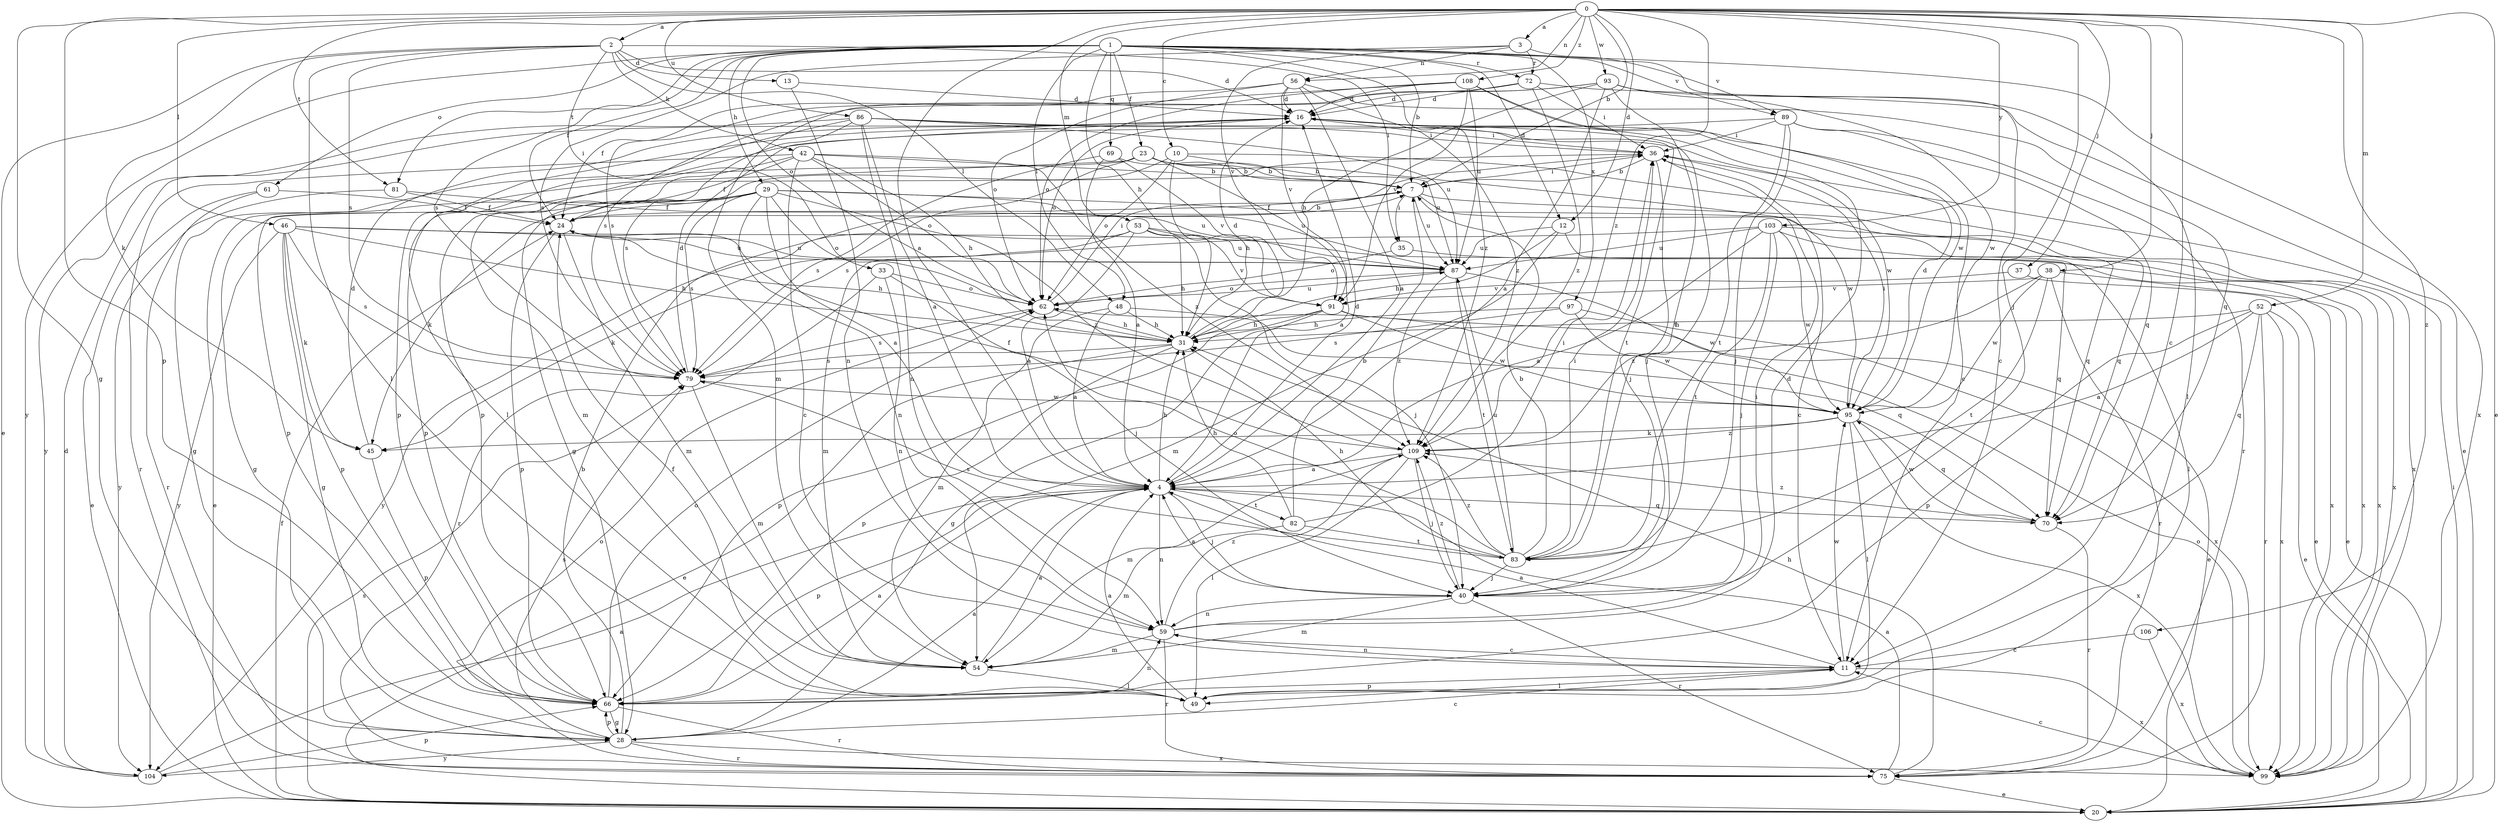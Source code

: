 strict digraph  {
0;
1;
2;
3;
4;
7;
10;
11;
12;
13;
16;
20;
23;
24;
28;
29;
31;
33;
35;
36;
37;
38;
40;
42;
45;
46;
48;
49;
52;
53;
54;
56;
59;
61;
62;
66;
69;
70;
72;
75;
79;
81;
82;
83;
86;
87;
89;
91;
93;
95;
97;
99;
103;
104;
106;
108;
109;
0 -> 2  [label=a];
0 -> 3  [label=a];
0 -> 4  [label=a];
0 -> 7  [label=b];
0 -> 10  [label=c];
0 -> 11  [label=c];
0 -> 12  [label=d];
0 -> 20  [label=e];
0 -> 28  [label=g];
0 -> 37  [label=j];
0 -> 38  [label=j];
0 -> 40  [label=j];
0 -> 46  [label=l];
0 -> 52  [label=m];
0 -> 53  [label=m];
0 -> 56  [label=n];
0 -> 66  [label=p];
0 -> 81  [label=t];
0 -> 86  [label=u];
0 -> 93  [label=w];
0 -> 103  [label=y];
0 -> 106  [label=z];
0 -> 108  [label=z];
0 -> 109  [label=z];
1 -> 7  [label=b];
1 -> 11  [label=c];
1 -> 12  [label=d];
1 -> 23  [label=f];
1 -> 24  [label=f];
1 -> 29  [label=h];
1 -> 31  [label=h];
1 -> 48  [label=l];
1 -> 61  [label=o];
1 -> 62  [label=o];
1 -> 69  [label=q];
1 -> 72  [label=r];
1 -> 79  [label=s];
1 -> 81  [label=t];
1 -> 89  [label=v];
1 -> 97  [label=x];
1 -> 99  [label=x];
1 -> 104  [label=y];
1 -> 109  [label=z];
2 -> 13  [label=d];
2 -> 16  [label=d];
2 -> 20  [label=e];
2 -> 33  [label=i];
2 -> 35  [label=i];
2 -> 42  [label=k];
2 -> 45  [label=k];
2 -> 48  [label=l];
2 -> 49  [label=l];
2 -> 79  [label=s];
3 -> 56  [label=n];
3 -> 72  [label=r];
3 -> 79  [label=s];
3 -> 89  [label=v];
3 -> 91  [label=v];
4 -> 16  [label=d];
4 -> 31  [label=h];
4 -> 40  [label=j];
4 -> 59  [label=n];
4 -> 66  [label=p];
4 -> 70  [label=q];
4 -> 82  [label=t];
7 -> 24  [label=f];
7 -> 35  [label=i];
7 -> 36  [label=i];
7 -> 70  [label=q];
7 -> 87  [label=u];
7 -> 99  [label=x];
10 -> 7  [label=b];
10 -> 28  [label=g];
10 -> 31  [label=h];
10 -> 62  [label=o];
10 -> 99  [label=x];
11 -> 4  [label=a];
11 -> 49  [label=l];
11 -> 59  [label=n];
11 -> 66  [label=p];
11 -> 95  [label=w];
11 -> 99  [label=x];
12 -> 31  [label=h];
12 -> 54  [label=m];
12 -> 70  [label=q];
12 -> 87  [label=u];
13 -> 16  [label=d];
13 -> 59  [label=n];
16 -> 36  [label=i];
16 -> 40  [label=j];
16 -> 62  [label=o];
16 -> 66  [label=p];
16 -> 83  [label=t];
20 -> 24  [label=f];
20 -> 36  [label=i];
20 -> 79  [label=s];
23 -> 4  [label=a];
23 -> 7  [label=b];
23 -> 28  [label=g];
23 -> 66  [label=p];
23 -> 79  [label=s];
23 -> 87  [label=u];
23 -> 95  [label=w];
24 -> 7  [label=b];
24 -> 31  [label=h];
24 -> 54  [label=m];
24 -> 66  [label=p];
24 -> 87  [label=u];
28 -> 4  [label=a];
28 -> 7  [label=b];
28 -> 11  [label=c];
28 -> 66  [label=p];
28 -> 75  [label=r];
28 -> 79  [label=s];
28 -> 99  [label=x];
28 -> 104  [label=y];
29 -> 4  [label=a];
29 -> 20  [label=e];
29 -> 24  [label=f];
29 -> 28  [label=g];
29 -> 45  [label=k];
29 -> 59  [label=n];
29 -> 62  [label=o];
29 -> 70  [label=q];
29 -> 79  [label=s];
29 -> 87  [label=u];
29 -> 109  [label=z];
31 -> 16  [label=d];
31 -> 20  [label=e];
31 -> 66  [label=p];
31 -> 79  [label=s];
33 -> 40  [label=j];
33 -> 59  [label=n];
33 -> 62  [label=o];
33 -> 75  [label=r];
35 -> 62  [label=o];
35 -> 99  [label=x];
36 -> 7  [label=b];
36 -> 11  [label=c];
36 -> 40  [label=j];
36 -> 66  [label=p];
37 -> 20  [label=e];
37 -> 91  [label=v];
38 -> 20  [label=e];
38 -> 75  [label=r];
38 -> 83  [label=t];
38 -> 91  [label=v];
38 -> 95  [label=w];
38 -> 109  [label=z];
40 -> 4  [label=a];
40 -> 54  [label=m];
40 -> 59  [label=n];
40 -> 75  [label=r];
40 -> 109  [label=z];
42 -> 7  [label=b];
42 -> 11  [label=c];
42 -> 24  [label=f];
42 -> 31  [label=h];
42 -> 54  [label=m];
42 -> 62  [label=o];
42 -> 75  [label=r];
42 -> 109  [label=z];
45 -> 16  [label=d];
45 -> 66  [label=p];
46 -> 28  [label=g];
46 -> 31  [label=h];
46 -> 45  [label=k];
46 -> 66  [label=p];
46 -> 79  [label=s];
46 -> 87  [label=u];
46 -> 99  [label=x];
46 -> 104  [label=y];
48 -> 4  [label=a];
48 -> 31  [label=h];
48 -> 54  [label=m];
48 -> 70  [label=q];
49 -> 4  [label=a];
49 -> 24  [label=f];
52 -> 4  [label=a];
52 -> 20  [label=e];
52 -> 31  [label=h];
52 -> 66  [label=p];
52 -> 70  [label=q];
52 -> 75  [label=r];
52 -> 99  [label=x];
53 -> 4  [label=a];
53 -> 31  [label=h];
53 -> 40  [label=j];
53 -> 54  [label=m];
53 -> 87  [label=u];
53 -> 91  [label=v];
53 -> 104  [label=y];
54 -> 4  [label=a];
54 -> 49  [label=l];
56 -> 4  [label=a];
56 -> 16  [label=d];
56 -> 24  [label=f];
56 -> 62  [label=o];
56 -> 70  [label=q];
56 -> 91  [label=v];
56 -> 109  [label=z];
59 -> 11  [label=c];
59 -> 16  [label=d];
59 -> 36  [label=i];
59 -> 54  [label=m];
59 -> 75  [label=r];
59 -> 109  [label=z];
61 -> 20  [label=e];
61 -> 24  [label=f];
61 -> 75  [label=r];
62 -> 31  [label=h];
62 -> 36  [label=i];
62 -> 79  [label=s];
62 -> 87  [label=u];
66 -> 4  [label=a];
66 -> 28  [label=g];
66 -> 59  [label=n];
66 -> 62  [label=o];
66 -> 75  [label=r];
69 -> 4  [label=a];
69 -> 7  [label=b];
69 -> 79  [label=s];
69 -> 91  [label=v];
70 -> 75  [label=r];
70 -> 95  [label=w];
70 -> 109  [label=z];
72 -> 16  [label=d];
72 -> 20  [label=e];
72 -> 36  [label=i];
72 -> 54  [label=m];
72 -> 109  [label=z];
75 -> 4  [label=a];
75 -> 20  [label=e];
75 -> 31  [label=h];
75 -> 62  [label=o];
79 -> 16  [label=d];
79 -> 54  [label=m];
79 -> 95  [label=w];
81 -> 24  [label=f];
81 -> 87  [label=u];
81 -> 104  [label=y];
82 -> 7  [label=b];
82 -> 31  [label=h];
82 -> 36  [label=i];
82 -> 54  [label=m];
82 -> 83  [label=t];
83 -> 7  [label=b];
83 -> 31  [label=h];
83 -> 36  [label=i];
83 -> 40  [label=j];
83 -> 62  [label=o];
83 -> 79  [label=s];
83 -> 87  [label=u];
83 -> 109  [label=z];
86 -> 4  [label=a];
86 -> 36  [label=i];
86 -> 49  [label=l];
86 -> 59  [label=n];
86 -> 79  [label=s];
86 -> 87  [label=u];
86 -> 95  [label=w];
86 -> 104  [label=y];
87 -> 62  [label=o];
87 -> 83  [label=t];
87 -> 95  [label=w];
87 -> 109  [label=z];
89 -> 36  [label=i];
89 -> 40  [label=j];
89 -> 66  [label=p];
89 -> 70  [label=q];
89 -> 75  [label=r];
89 -> 83  [label=t];
91 -> 20  [label=e];
91 -> 28  [label=g];
91 -> 31  [label=h];
91 -> 66  [label=p];
91 -> 95  [label=w];
93 -> 4  [label=a];
93 -> 16  [label=d];
93 -> 31  [label=h];
93 -> 49  [label=l];
93 -> 79  [label=s];
93 -> 83  [label=t];
93 -> 95  [label=w];
95 -> 16  [label=d];
95 -> 36  [label=i];
95 -> 45  [label=k];
95 -> 49  [label=l];
95 -> 70  [label=q];
95 -> 99  [label=x];
95 -> 109  [label=z];
97 -> 31  [label=h];
97 -> 79  [label=s];
97 -> 95  [label=w];
97 -> 99  [label=x];
99 -> 11  [label=c];
99 -> 62  [label=o];
103 -> 4  [label=a];
103 -> 40  [label=j];
103 -> 45  [label=k];
103 -> 49  [label=l];
103 -> 83  [label=t];
103 -> 87  [label=u];
103 -> 95  [label=w];
103 -> 99  [label=x];
104 -> 4  [label=a];
104 -> 16  [label=d];
104 -> 66  [label=p];
106 -> 11  [label=c];
106 -> 99  [label=x];
108 -> 11  [label=c];
108 -> 16  [label=d];
108 -> 62  [label=o];
108 -> 79  [label=s];
108 -> 87  [label=u];
108 -> 91  [label=v];
108 -> 95  [label=w];
109 -> 4  [label=a];
109 -> 24  [label=f];
109 -> 40  [label=j];
109 -> 49  [label=l];
109 -> 54  [label=m];
}
